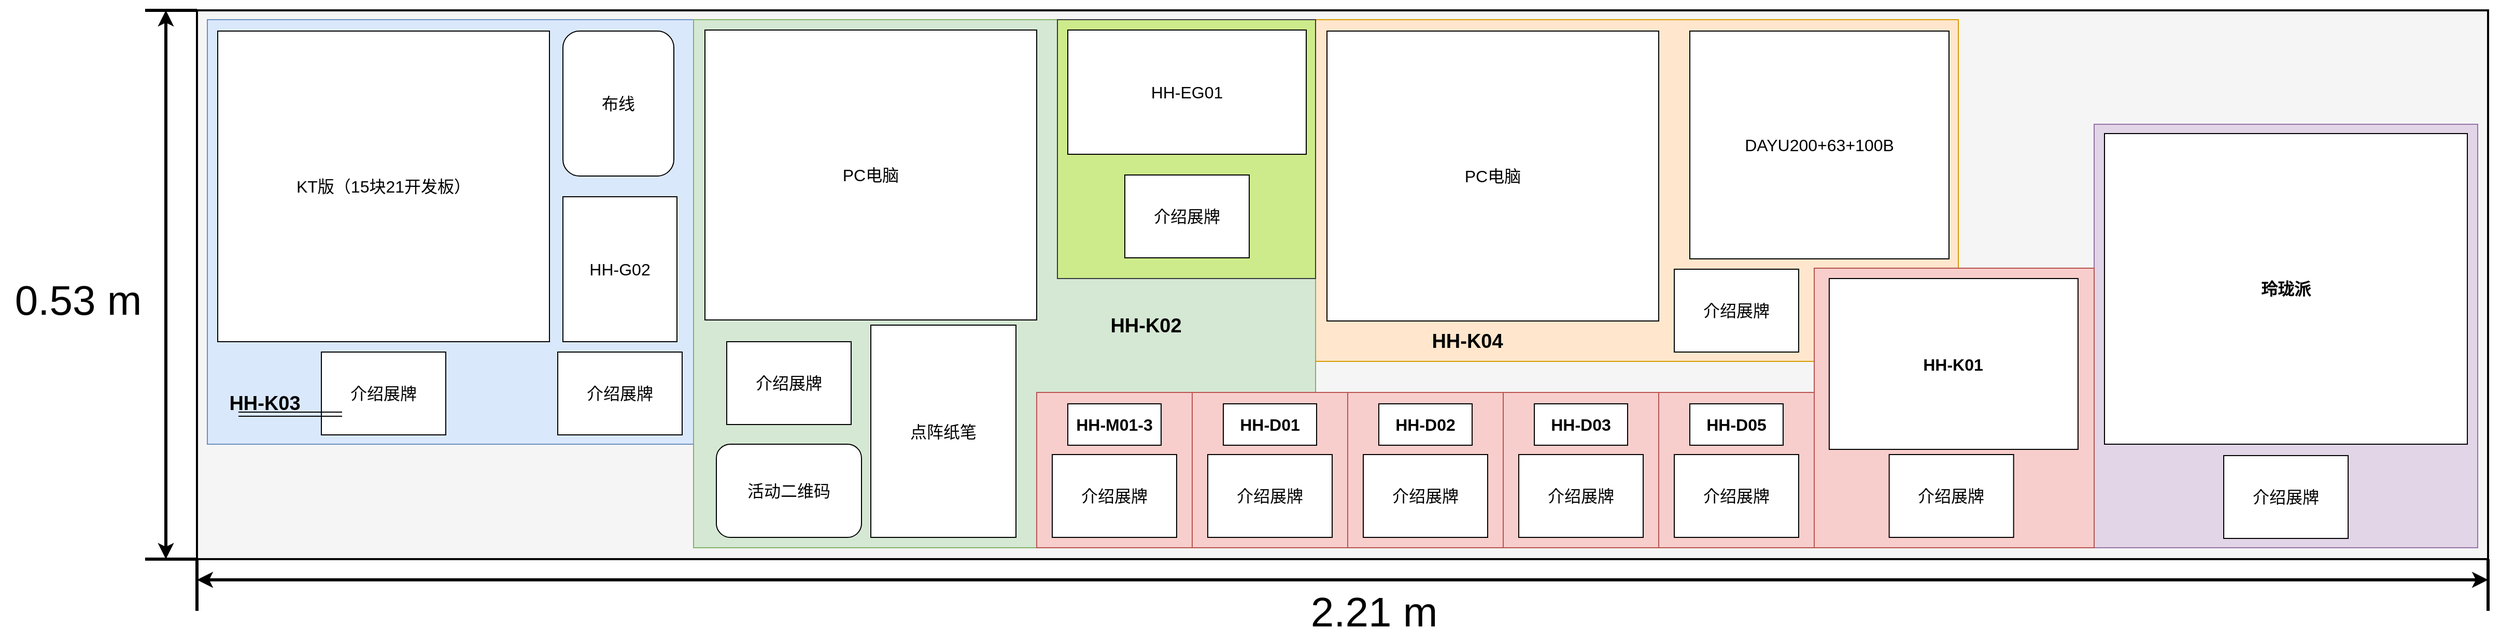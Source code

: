 <mxfile version="24.8.2">
  <diagram name="第 1 页" id="nnJi8OWh8MLcr6O-uTRx">
    <mxGraphModel dx="4327" dy="2936" grid="1" gridSize="10" guides="1" tooltips="1" connect="1" arrows="1" fold="1" page="1" pageScale="1" pageWidth="827" pageHeight="1169" math="0" shadow="0">
      <root>
        <mxCell id="0" />
        <mxCell id="1" parent="0" />
        <mxCell id="zw7JEHPBCJFOiCwySAU9-83" value="" style="rounded=0;whiteSpace=wrap;html=1;fillColor=#f5f5f5;fontColor=#333333;strokeColor=default;strokeWidth=2;" vertex="1" parent="1">
          <mxGeometry x="-590" y="-130" width="2210" height="530" as="geometry" />
        </mxCell>
        <mxCell id="zw7JEHPBCJFOiCwySAU9-82" value="" style="rounded=0;whiteSpace=wrap;html=1;fillColor=#e1d5e7;strokeColor=#9673a6;" vertex="1" parent="1">
          <mxGeometry x="1240" y="-20" width="370" height="409" as="geometry" />
        </mxCell>
        <mxCell id="zw7JEHPBCJFOiCwySAU9-60" value="" style="rounded=0;whiteSpace=wrap;html=1;fillColor=#dae8fc;strokeColor=#6c8ebf;fontSize=16;" vertex="1" parent="1">
          <mxGeometry x="-580" y="-121" width="470" height="410" as="geometry" />
        </mxCell>
        <mxCell id="zw7JEHPBCJFOiCwySAU9-54" value="" style="rounded=0;whiteSpace=wrap;html=1;fillColor=#ffe6cc;strokeColor=#d79b00;fontSize=16;" vertex="1" parent="1">
          <mxGeometry x="489" y="-121" width="620" height="330" as="geometry" />
        </mxCell>
        <mxCell id="zw7JEHPBCJFOiCwySAU9-25" value="" style="group;fontSize=16;" vertex="1" connectable="0" parent="1">
          <mxGeometry x="670" y="239" width="150" height="150" as="geometry" />
        </mxCell>
        <mxCell id="zw7JEHPBCJFOiCwySAU9-6" value="" style="rounded=0;whiteSpace=wrap;html=1;fontSize=16;fillColor=#f8cecc;strokeColor=#b85450;" vertex="1" parent="zw7JEHPBCJFOiCwySAU9-25">
          <mxGeometry width="150" height="150" as="geometry" />
        </mxCell>
        <mxCell id="zw7JEHPBCJFOiCwySAU9-15" value="&lt;font style=&quot;font-size: 16px;&quot;&gt;&lt;b&gt;HH-D03&lt;/b&gt;&lt;/font&gt;" style="rounded=0;whiteSpace=wrap;html=1;fontSize=16;" vertex="1" parent="zw7JEHPBCJFOiCwySAU9-25">
          <mxGeometry x="30" y="11" width="90" height="40" as="geometry" />
        </mxCell>
        <mxCell id="zw7JEHPBCJFOiCwySAU9-16" value="介绍展牌" style="rounded=0;whiteSpace=wrap;html=1;fontSize=16;" vertex="1" parent="zw7JEHPBCJFOiCwySAU9-25">
          <mxGeometry x="15" y="60" width="120" height="80" as="geometry" />
        </mxCell>
        <mxCell id="zw7JEHPBCJFOiCwySAU9-26" value="" style="group;fontSize=16;fillColor=#f8cecc;strokeColor=#b85450;" vertex="1" connectable="0" parent="1">
          <mxGeometry x="820" y="239" width="150" height="150" as="geometry" />
        </mxCell>
        <mxCell id="zw7JEHPBCJFOiCwySAU9-7" value="" style="rounded=0;whiteSpace=wrap;html=1;fontSize=16;fillColor=#f8cecc;strokeColor=#b85450;" vertex="1" parent="zw7JEHPBCJFOiCwySAU9-26">
          <mxGeometry width="150" height="150" as="geometry" />
        </mxCell>
        <mxCell id="zw7JEHPBCJFOiCwySAU9-17" value="&lt;font style=&quot;font-size: 16px;&quot;&gt;HH-D05&lt;/font&gt;" style="rounded=0;whiteSpace=wrap;html=1;fontSize=16;fontStyle=1" vertex="1" parent="zw7JEHPBCJFOiCwySAU9-26">
          <mxGeometry x="30" y="11" width="90" height="40" as="geometry" />
        </mxCell>
        <mxCell id="zw7JEHPBCJFOiCwySAU9-18" value="介绍展牌" style="rounded=0;whiteSpace=wrap;html=1;fontSize=16;" vertex="1" parent="zw7JEHPBCJFOiCwySAU9-26">
          <mxGeometry x="15" y="60" width="120" height="80" as="geometry" />
        </mxCell>
        <mxCell id="zw7JEHPBCJFOiCwySAU9-38" value="KT版（15块21开发板）" style="rounded=0;whiteSpace=wrap;html=1;fontSize=16;" vertex="1" parent="1">
          <mxGeometry x="-570" y="-110" width="320" height="300" as="geometry" />
        </mxCell>
        <mxCell id="zw7JEHPBCJFOiCwySAU9-39" value="" style="group;fontSize=16;fillColor=#f8cecc;strokeColor=#b85450;" vertex="1" connectable="0" parent="1">
          <mxGeometry x="-111" y="-121" width="600" height="510" as="geometry" />
        </mxCell>
        <mxCell id="zw7JEHPBCJFOiCwySAU9-37" value="" style="rounded=0;whiteSpace=wrap;html=1;fontSize=16;fillColor=#d5e8d4;strokeColor=#82b366;" vertex="1" parent="zw7JEHPBCJFOiCwySAU9-39">
          <mxGeometry width="600" height="510" as="geometry" />
        </mxCell>
        <mxCell id="zw7JEHPBCJFOiCwySAU9-30" value="PC电脑" style="rounded=0;whiteSpace=wrap;html=1;fontSize=16;" vertex="1" parent="zw7JEHPBCJFOiCwySAU9-39">
          <mxGeometry x="11" y="10" width="320" height="280" as="geometry" />
        </mxCell>
        <mxCell id="zw7JEHPBCJFOiCwySAU9-31" value="点阵纸笔" style="rounded=0;whiteSpace=wrap;html=1;fontSize=16;" vertex="1" parent="zw7JEHPBCJFOiCwySAU9-39">
          <mxGeometry x="171" y="295" width="140" height="205" as="geometry" />
        </mxCell>
        <mxCell id="zw7JEHPBCJFOiCwySAU9-32" value="介绍展牌" style="rounded=0;whiteSpace=wrap;html=1;fontSize=16;" vertex="1" parent="zw7JEHPBCJFOiCwySAU9-39">
          <mxGeometry x="32" y="311" width="120" height="80" as="geometry" />
        </mxCell>
        <mxCell id="zw7JEHPBCJFOiCwySAU9-61" value="" style="rounded=0;whiteSpace=wrap;html=1;fillColor=#cdeb8b;strokeColor=#36393d;fontSize=16;" vertex="1" parent="zw7JEHPBCJFOiCwySAU9-39">
          <mxGeometry x="351" width="249" height="250" as="geometry" />
        </mxCell>
        <mxCell id="zw7JEHPBCJFOiCwySAU9-33" value="HH-EG01" style="rounded=0;whiteSpace=wrap;html=1;fontSize=16;" vertex="1" parent="zw7JEHPBCJFOiCwySAU9-39">
          <mxGeometry x="361" y="10" width="230" height="120" as="geometry" />
        </mxCell>
        <mxCell id="zw7JEHPBCJFOiCwySAU9-34" value="介绍展牌" style="rounded=0;whiteSpace=wrap;html=1;fontSize=16;" vertex="1" parent="zw7JEHPBCJFOiCwySAU9-39">
          <mxGeometry x="416" y="150" width="120" height="80" as="geometry" />
        </mxCell>
        <mxCell id="zw7JEHPBCJFOiCwySAU9-23" value="" style="group;fontSize=16;fontStyle=1" vertex="1" connectable="0" parent="zw7JEHPBCJFOiCwySAU9-39">
          <mxGeometry x="331" y="350" width="150" height="150" as="geometry" />
        </mxCell>
        <mxCell id="zw7JEHPBCJFOiCwySAU9-1" value="" style="rounded=0;whiteSpace=wrap;html=1;fontSize=16;fillColor=#f8cecc;strokeColor=#b85450;" vertex="1" parent="zw7JEHPBCJFOiCwySAU9-23">
          <mxGeometry y="10" width="150" height="150" as="geometry" />
        </mxCell>
        <mxCell id="zw7JEHPBCJFOiCwySAU9-9" value="HH-M01-3" style="rounded=0;whiteSpace=wrap;html=1;fontSize=16;fontStyle=1" vertex="1" parent="zw7JEHPBCJFOiCwySAU9-23">
          <mxGeometry x="30" y="21" width="90" height="40" as="geometry" />
        </mxCell>
        <mxCell id="zw7JEHPBCJFOiCwySAU9-10" value="介绍展牌" style="rounded=0;whiteSpace=wrap;html=1;fontSize=16;" vertex="1" parent="zw7JEHPBCJFOiCwySAU9-23">
          <mxGeometry x="15" y="70" width="120" height="80" as="geometry" />
        </mxCell>
        <mxCell id="zw7JEHPBCJFOiCwySAU9-35" value="活动二维码" style="rounded=1;whiteSpace=wrap;html=1;fontSize=16;" vertex="1" parent="zw7JEHPBCJFOiCwySAU9-39">
          <mxGeometry x="22" y="410" width="140" height="90" as="geometry" />
        </mxCell>
        <mxCell id="zw7JEHPBCJFOiCwySAU9-62" value="HH-K02" style="text;html=1;align=center;verticalAlign=middle;resizable=0;points=[];autosize=1;strokeColor=none;fillColor=none;fontSize=19;fontStyle=1" vertex="1" parent="zw7JEHPBCJFOiCwySAU9-39">
          <mxGeometry x="391" y="276" width="90" height="40" as="geometry" />
        </mxCell>
        <mxCell id="zw7JEHPBCJFOiCwySAU9-42" value="" style="group;fontSize=16;fillColor=#f8cecc;strokeColor=#b85450;" vertex="1" connectable="0" parent="1">
          <mxGeometry x="970" y="119" width="270" height="270" as="geometry" />
        </mxCell>
        <mxCell id="zw7JEHPBCJFOiCwySAU9-19" value="" style="rounded=0;whiteSpace=wrap;html=1;fontSize=16;fillColor=#f8cecc;strokeColor=#b85450;" vertex="1" parent="zw7JEHPBCJFOiCwySAU9-42">
          <mxGeometry width="270" height="270" as="geometry" />
        </mxCell>
        <mxCell id="zw7JEHPBCJFOiCwySAU9-28" value="&lt;font style=&quot;font-size: 16px;&quot;&gt;HH-K01&lt;/font&gt;" style="rounded=0;whiteSpace=wrap;html=1;fontSize=16;fontStyle=1" vertex="1" parent="zw7JEHPBCJFOiCwySAU9-42">
          <mxGeometry x="14.464" y="10" width="240" height="165" as="geometry" />
        </mxCell>
        <mxCell id="zw7JEHPBCJFOiCwySAU9-29" value="介绍展牌" style="rounded=0;whiteSpace=wrap;html=1;fontSize=16;" vertex="1" parent="zw7JEHPBCJFOiCwySAU9-42">
          <mxGeometry x="72.321" y="180" width="120" height="80" as="geometry" />
        </mxCell>
        <mxCell id="zw7JEHPBCJFOiCwySAU9-22" value="" style="group;fontSize=16;" vertex="1" connectable="0" parent="1">
          <mxGeometry x="370" y="240" width="150" height="150" as="geometry" />
        </mxCell>
        <mxCell id="zw7JEHPBCJFOiCwySAU9-44" value="" style="group;fontSize=16;" vertex="1" connectable="0" parent="zw7JEHPBCJFOiCwySAU9-22">
          <mxGeometry width="150" height="150" as="geometry" />
        </mxCell>
        <mxCell id="zw7JEHPBCJFOiCwySAU9-3" value="" style="rounded=0;whiteSpace=wrap;html=1;fontSize=16;fillColor=#f8cecc;strokeColor=#b85450;" vertex="1" parent="zw7JEHPBCJFOiCwySAU9-44">
          <mxGeometry y="-1" width="150" height="150" as="geometry" />
        </mxCell>
        <mxCell id="zw7JEHPBCJFOiCwySAU9-11" value="HH-D01" style="rounded=0;whiteSpace=wrap;html=1;fontSize=16;fontStyle=1" vertex="1" parent="zw7JEHPBCJFOiCwySAU9-44">
          <mxGeometry x="30" y="10" width="90" height="40" as="geometry" />
        </mxCell>
        <mxCell id="zw7JEHPBCJFOiCwySAU9-12" value="介绍展牌" style="rounded=0;whiteSpace=wrap;html=1;fontSize=16;" vertex="1" parent="zw7JEHPBCJFOiCwySAU9-44">
          <mxGeometry x="15" y="59" width="120" height="80" as="geometry" />
        </mxCell>
        <mxCell id="zw7JEHPBCJFOiCwySAU9-24" value="" style="group;fontSize=16;fillColor=#f8cecc;strokeColor=#b85450;" vertex="1" connectable="0" parent="1">
          <mxGeometry x="520" y="239" width="150" height="150" as="geometry" />
        </mxCell>
        <mxCell id="zw7JEHPBCJFOiCwySAU9-4" value="" style="rounded=0;whiteSpace=wrap;html=1;fontSize=16;fillColor=#f8cecc;strokeColor=#b85450;" vertex="1" parent="zw7JEHPBCJFOiCwySAU9-24">
          <mxGeometry width="150" height="150" as="geometry" />
        </mxCell>
        <mxCell id="zw7JEHPBCJFOiCwySAU9-13" value="&lt;font style=&quot;font-size: 16px;&quot;&gt;HH-D02&lt;/font&gt;" style="rounded=0;whiteSpace=wrap;html=1;fontSize=16;fontStyle=1" vertex="1" parent="zw7JEHPBCJFOiCwySAU9-24">
          <mxGeometry x="30" y="11" width="90" height="40" as="geometry" />
        </mxCell>
        <mxCell id="zw7JEHPBCJFOiCwySAU9-14" value="介绍展牌" style="rounded=0;whiteSpace=wrap;html=1;fontSize=16;" vertex="1" parent="zw7JEHPBCJFOiCwySAU9-24">
          <mxGeometry x="15" y="60" width="120" height="80" as="geometry" />
        </mxCell>
        <mxCell id="zw7JEHPBCJFOiCwySAU9-51" value="PC电脑" style="rounded=0;whiteSpace=wrap;html=1;fontSize=16;" vertex="1" parent="1">
          <mxGeometry x="500" y="-110" width="320" height="280" as="geometry" />
        </mxCell>
        <mxCell id="zw7JEHPBCJFOiCwySAU9-52" value="DAYU200+63+100B" style="rounded=0;whiteSpace=wrap;html=1;fontSize=16;" vertex="1" parent="1">
          <mxGeometry x="850" y="-110" width="250" height="220" as="geometry" />
        </mxCell>
        <mxCell id="zw7JEHPBCJFOiCwySAU9-53" value="介绍展牌" style="rounded=0;whiteSpace=wrap;html=1;fontSize=16;" vertex="1" parent="1">
          <mxGeometry x="835" y="120" width="120" height="80" as="geometry" />
        </mxCell>
        <mxCell id="zw7JEHPBCJFOiCwySAU9-55" value="介绍展牌" style="rounded=0;whiteSpace=wrap;html=1;fontSize=16;" vertex="1" parent="1">
          <mxGeometry x="-470" y="200" width="120" height="80" as="geometry" />
        </mxCell>
        <mxCell id="zw7JEHPBCJFOiCwySAU9-56" value="HH-G02" style="rounded=0;whiteSpace=wrap;html=1;fontSize=16;" vertex="1" parent="1">
          <mxGeometry x="-237" y="50" width="110" height="140" as="geometry" />
        </mxCell>
        <mxCell id="zw7JEHPBCJFOiCwySAU9-58" value="布线" style="rounded=1;whiteSpace=wrap;html=1;fontSize=16;" vertex="1" parent="1">
          <mxGeometry x="-237" y="-110" width="107" height="140" as="geometry" />
        </mxCell>
        <mxCell id="zw7JEHPBCJFOiCwySAU9-59" value="介绍展牌" style="rounded=0;whiteSpace=wrap;html=1;fontSize=16;" vertex="1" parent="1">
          <mxGeometry x="-242" y="200" width="120" height="80" as="geometry" />
        </mxCell>
        <mxCell id="zw7JEHPBCJFOiCwySAU9-77" value="HH-K04" style="text;html=1;align=center;verticalAlign=middle;resizable=0;points=[];autosize=1;strokeColor=none;fillColor=none;fontSize=19;fontStyle=1" vertex="1" parent="1">
          <mxGeometry x="590" y="170" width="90" height="40" as="geometry" />
        </mxCell>
        <mxCell id="zw7JEHPBCJFOiCwySAU9-78" value="HH-K03" style="text;html=1;align=center;verticalAlign=middle;resizable=0;points=[];autosize=1;strokeColor=none;fillColor=none;fontSize=19;fontStyle=1" vertex="1" parent="1">
          <mxGeometry x="-570" y="230" width="90" height="40" as="geometry" />
        </mxCell>
        <mxCell id="zw7JEHPBCJFOiCwySAU9-79" value="玲珑派" style="rounded=0;whiteSpace=wrap;html=1;fontSize=16;fontStyle=1" vertex="1" parent="1">
          <mxGeometry x="1250" y="-11" width="350" height="300" as="geometry" />
        </mxCell>
        <mxCell id="zw7JEHPBCJFOiCwySAU9-80" value="介绍展牌" style="rounded=0;whiteSpace=wrap;html=1;fontSize=16;" vertex="1" parent="1">
          <mxGeometry x="1365.001" y="300" width="120" height="80" as="geometry" />
        </mxCell>
        <mxCell id="zw7JEHPBCJFOiCwySAU9-84" value="" style="endArrow=none;html=1;rounded=0;strokeWidth=3;" edge="1" parent="1">
          <mxGeometry width="50" height="50" relative="1" as="geometry">
            <mxPoint x="-590" y="400" as="sourcePoint" />
            <mxPoint x="-590" y="450" as="targetPoint" />
          </mxGeometry>
        </mxCell>
        <mxCell id="zw7JEHPBCJFOiCwySAU9-85" value="" style="endArrow=none;html=1;rounded=0;strokeWidth=3;" edge="1" parent="1">
          <mxGeometry width="50" height="50" relative="1" as="geometry">
            <mxPoint x="1620" y="400" as="sourcePoint" />
            <mxPoint x="1620" y="450" as="targetPoint" />
          </mxGeometry>
        </mxCell>
        <mxCell id="zw7JEHPBCJFOiCwySAU9-86" value="" style="endArrow=classic;startArrow=classic;html=1;rounded=0;strokeWidth=3;" edge="1" parent="1">
          <mxGeometry width="50" height="50" relative="1" as="geometry">
            <mxPoint x="-590" y="420" as="sourcePoint" />
            <mxPoint x="1620" y="420" as="targetPoint" />
          </mxGeometry>
        </mxCell>
        <mxCell id="zw7JEHPBCJFOiCwySAU9-87" value="&lt;font style=&quot;font-size: 40px;&quot;&gt;2.21 m&lt;/font&gt;" style="text;html=1;align=center;verticalAlign=middle;resizable=0;points=[];autosize=1;strokeColor=none;fillColor=none;strokeWidth=1;fontSize=40;" vertex="1" parent="1">
          <mxGeometry x="470" y="420" width="150" height="60" as="geometry" />
        </mxCell>
        <mxCell id="zw7JEHPBCJFOiCwySAU9-88" value="" style="shape=link;html=1;rounded=0;" edge="1" parent="1">
          <mxGeometry width="100" relative="1" as="geometry">
            <mxPoint x="-550" y="260" as="sourcePoint" />
            <mxPoint x="-450" y="260" as="targetPoint" />
          </mxGeometry>
        </mxCell>
        <mxCell id="zw7JEHPBCJFOiCwySAU9-90" value="" style="endArrow=none;html=1;rounded=0;strokeWidth=3;" edge="1" parent="1">
          <mxGeometry width="50" height="50" relative="1" as="geometry">
            <mxPoint x="-590" y="400" as="sourcePoint" />
            <mxPoint x="-640" y="400" as="targetPoint" />
          </mxGeometry>
        </mxCell>
        <mxCell id="zw7JEHPBCJFOiCwySAU9-91" value="" style="endArrow=none;html=1;rounded=0;strokeWidth=3;" edge="1" parent="1">
          <mxGeometry width="50" height="50" relative="1" as="geometry">
            <mxPoint x="-590" y="-130" as="sourcePoint" />
            <mxPoint x="-640" y="-130" as="targetPoint" />
          </mxGeometry>
        </mxCell>
        <mxCell id="zw7JEHPBCJFOiCwySAU9-92" value="" style="endArrow=classic;startArrow=classic;html=1;rounded=0;strokeWidth=3;" edge="1" parent="1">
          <mxGeometry width="50" height="50" relative="1" as="geometry">
            <mxPoint x="-620" y="400" as="sourcePoint" />
            <mxPoint x="-620" y="-130" as="targetPoint" />
          </mxGeometry>
        </mxCell>
        <mxCell id="zw7JEHPBCJFOiCwySAU9-93" value="&lt;font style=&quot;font-size: 40px;&quot;&gt;0.53 m&lt;/font&gt;" style="text;html=1;align=center;verticalAlign=middle;resizable=0;points=[];autosize=1;strokeColor=none;fillColor=none;strokeWidth=1;fontSize=40;" vertex="1" parent="1">
          <mxGeometry x="-780" y="119" width="150" height="60" as="geometry" />
        </mxCell>
      </root>
    </mxGraphModel>
  </diagram>
</mxfile>
